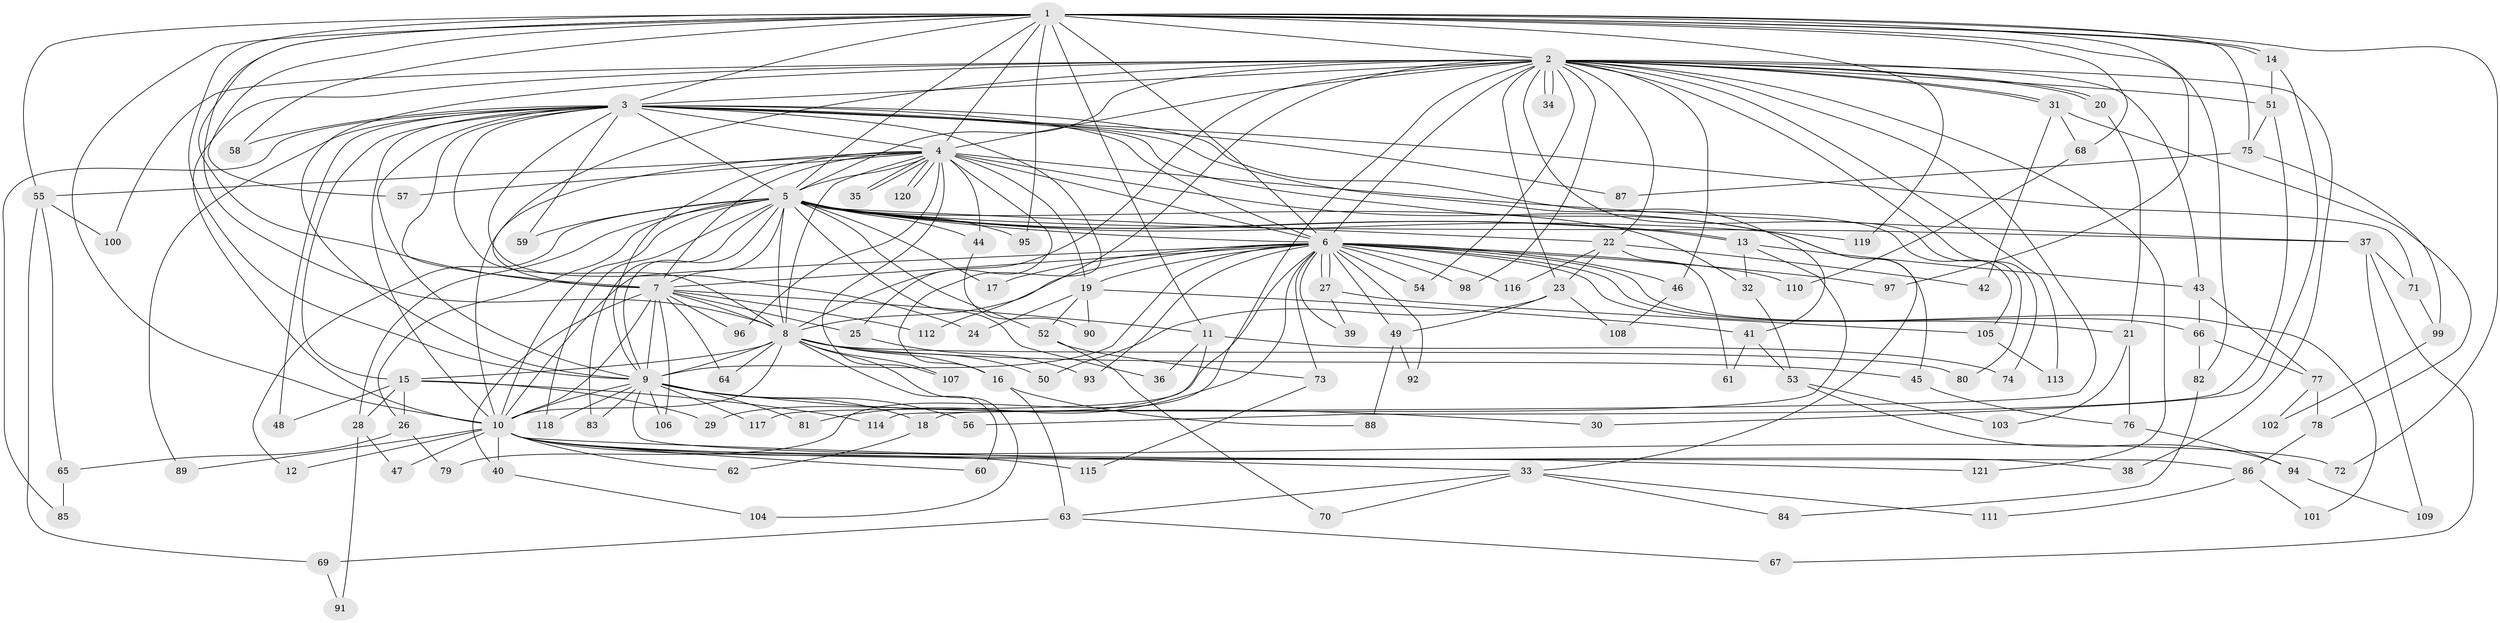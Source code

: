 // Generated by graph-tools (version 1.1) at 2025/11/02/27/25 16:11:04]
// undirected, 121 vertices, 267 edges
graph export_dot {
graph [start="1"]
  node [color=gray90,style=filled];
  1;
  2;
  3;
  4;
  5;
  6;
  7;
  8;
  9;
  10;
  11;
  12;
  13;
  14;
  15;
  16;
  17;
  18;
  19;
  20;
  21;
  22;
  23;
  24;
  25;
  26;
  27;
  28;
  29;
  30;
  31;
  32;
  33;
  34;
  35;
  36;
  37;
  38;
  39;
  40;
  41;
  42;
  43;
  44;
  45;
  46;
  47;
  48;
  49;
  50;
  51;
  52;
  53;
  54;
  55;
  56;
  57;
  58;
  59;
  60;
  61;
  62;
  63;
  64;
  65;
  66;
  67;
  68;
  69;
  70;
  71;
  72;
  73;
  74;
  75;
  76;
  77;
  78;
  79;
  80;
  81;
  82;
  83;
  84;
  85;
  86;
  87;
  88;
  89;
  90;
  91;
  92;
  93;
  94;
  95;
  96;
  97;
  98;
  99;
  100;
  101;
  102;
  103;
  104;
  105;
  106;
  107;
  108;
  109;
  110;
  111;
  112;
  113;
  114;
  115;
  116;
  117;
  118;
  119;
  120;
  121;
  1 -- 2;
  1 -- 3;
  1 -- 4;
  1 -- 5;
  1 -- 6;
  1 -- 7;
  1 -- 8;
  1 -- 9;
  1 -- 10;
  1 -- 11;
  1 -- 14;
  1 -- 14;
  1 -- 55;
  1 -- 57;
  1 -- 58;
  1 -- 68;
  1 -- 72;
  1 -- 75;
  1 -- 82;
  1 -- 95;
  1 -- 97;
  1 -- 119;
  2 -- 3;
  2 -- 4;
  2 -- 5;
  2 -- 6;
  2 -- 7;
  2 -- 8;
  2 -- 9;
  2 -- 10;
  2 -- 20;
  2 -- 20;
  2 -- 22;
  2 -- 23;
  2 -- 31;
  2 -- 31;
  2 -- 34;
  2 -- 34;
  2 -- 38;
  2 -- 43;
  2 -- 46;
  2 -- 51;
  2 -- 54;
  2 -- 74;
  2 -- 79;
  2 -- 80;
  2 -- 98;
  2 -- 100;
  2 -- 112;
  2 -- 113;
  2 -- 114;
  2 -- 121;
  3 -- 4;
  3 -- 5;
  3 -- 6;
  3 -- 7;
  3 -- 8;
  3 -- 9;
  3 -- 10;
  3 -- 15;
  3 -- 16;
  3 -- 24;
  3 -- 33;
  3 -- 41;
  3 -- 48;
  3 -- 58;
  3 -- 59;
  3 -- 71;
  3 -- 85;
  3 -- 87;
  3 -- 89;
  3 -- 105;
  4 -- 5;
  4 -- 6;
  4 -- 7;
  4 -- 8;
  4 -- 9;
  4 -- 10;
  4 -- 19;
  4 -- 25;
  4 -- 35;
  4 -- 35;
  4 -- 37;
  4 -- 44;
  4 -- 45;
  4 -- 55;
  4 -- 57;
  4 -- 96;
  4 -- 107;
  4 -- 120;
  4 -- 120;
  5 -- 6;
  5 -- 7;
  5 -- 8;
  5 -- 9;
  5 -- 10;
  5 -- 12;
  5 -- 13;
  5 -- 13;
  5 -- 17;
  5 -- 22;
  5 -- 26;
  5 -- 28;
  5 -- 32;
  5 -- 36;
  5 -- 37;
  5 -- 44;
  5 -- 52;
  5 -- 59;
  5 -- 83;
  5 -- 95;
  5 -- 118;
  5 -- 119;
  6 -- 7;
  6 -- 8;
  6 -- 9;
  6 -- 10;
  6 -- 17;
  6 -- 19;
  6 -- 21;
  6 -- 27;
  6 -- 27;
  6 -- 29;
  6 -- 39;
  6 -- 46;
  6 -- 49;
  6 -- 54;
  6 -- 66;
  6 -- 73;
  6 -- 81;
  6 -- 92;
  6 -- 93;
  6 -- 97;
  6 -- 98;
  6 -- 101;
  6 -- 110;
  6 -- 116;
  7 -- 8;
  7 -- 9;
  7 -- 10;
  7 -- 11;
  7 -- 25;
  7 -- 40;
  7 -- 64;
  7 -- 96;
  7 -- 106;
  7 -- 112;
  8 -- 9;
  8 -- 10;
  8 -- 15;
  8 -- 16;
  8 -- 45;
  8 -- 50;
  8 -- 60;
  8 -- 64;
  8 -- 80;
  8 -- 104;
  8 -- 107;
  9 -- 10;
  9 -- 18;
  9 -- 30;
  9 -- 56;
  9 -- 81;
  9 -- 83;
  9 -- 86;
  9 -- 106;
  9 -- 117;
  9 -- 118;
  10 -- 12;
  10 -- 33;
  10 -- 38;
  10 -- 40;
  10 -- 47;
  10 -- 60;
  10 -- 62;
  10 -- 72;
  10 -- 89;
  10 -- 115;
  10 -- 121;
  11 -- 36;
  11 -- 74;
  11 -- 117;
  13 -- 18;
  13 -- 32;
  13 -- 43;
  14 -- 30;
  14 -- 51;
  15 -- 26;
  15 -- 28;
  15 -- 29;
  15 -- 48;
  15 -- 114;
  16 -- 63;
  16 -- 88;
  18 -- 62;
  19 -- 24;
  19 -- 41;
  19 -- 52;
  19 -- 90;
  20 -- 21;
  21 -- 76;
  21 -- 103;
  22 -- 23;
  22 -- 42;
  22 -- 61;
  22 -- 116;
  23 -- 49;
  23 -- 50;
  23 -- 108;
  25 -- 93;
  26 -- 65;
  26 -- 79;
  27 -- 39;
  27 -- 105;
  28 -- 47;
  28 -- 91;
  31 -- 42;
  31 -- 68;
  31 -- 78;
  32 -- 53;
  33 -- 63;
  33 -- 70;
  33 -- 84;
  33 -- 111;
  37 -- 67;
  37 -- 71;
  37 -- 109;
  40 -- 104;
  41 -- 53;
  41 -- 61;
  43 -- 66;
  43 -- 77;
  44 -- 90;
  45 -- 76;
  46 -- 108;
  49 -- 88;
  49 -- 92;
  51 -- 56;
  51 -- 75;
  52 -- 70;
  52 -- 73;
  53 -- 94;
  53 -- 103;
  55 -- 65;
  55 -- 69;
  55 -- 100;
  63 -- 67;
  63 -- 69;
  65 -- 85;
  66 -- 77;
  66 -- 82;
  68 -- 110;
  69 -- 91;
  71 -- 99;
  73 -- 115;
  75 -- 87;
  75 -- 99;
  76 -- 94;
  77 -- 78;
  77 -- 102;
  78 -- 86;
  82 -- 84;
  86 -- 101;
  86 -- 111;
  94 -- 109;
  99 -- 102;
  105 -- 113;
}
